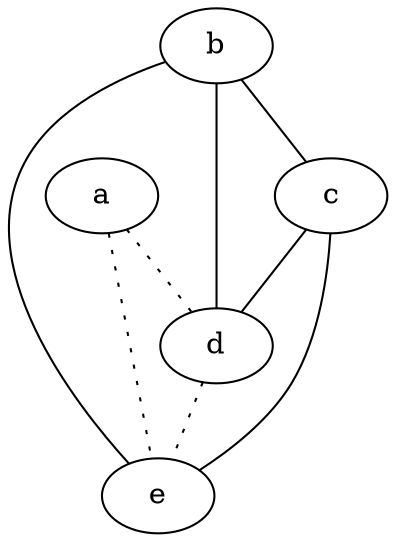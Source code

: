 graph {
a -- d [style=dotted];
a -- e [style=dotted];
b -- c;
b -- d;
b -- e;
c -- d;
c -- e;
d -- e [style=dotted];
}

